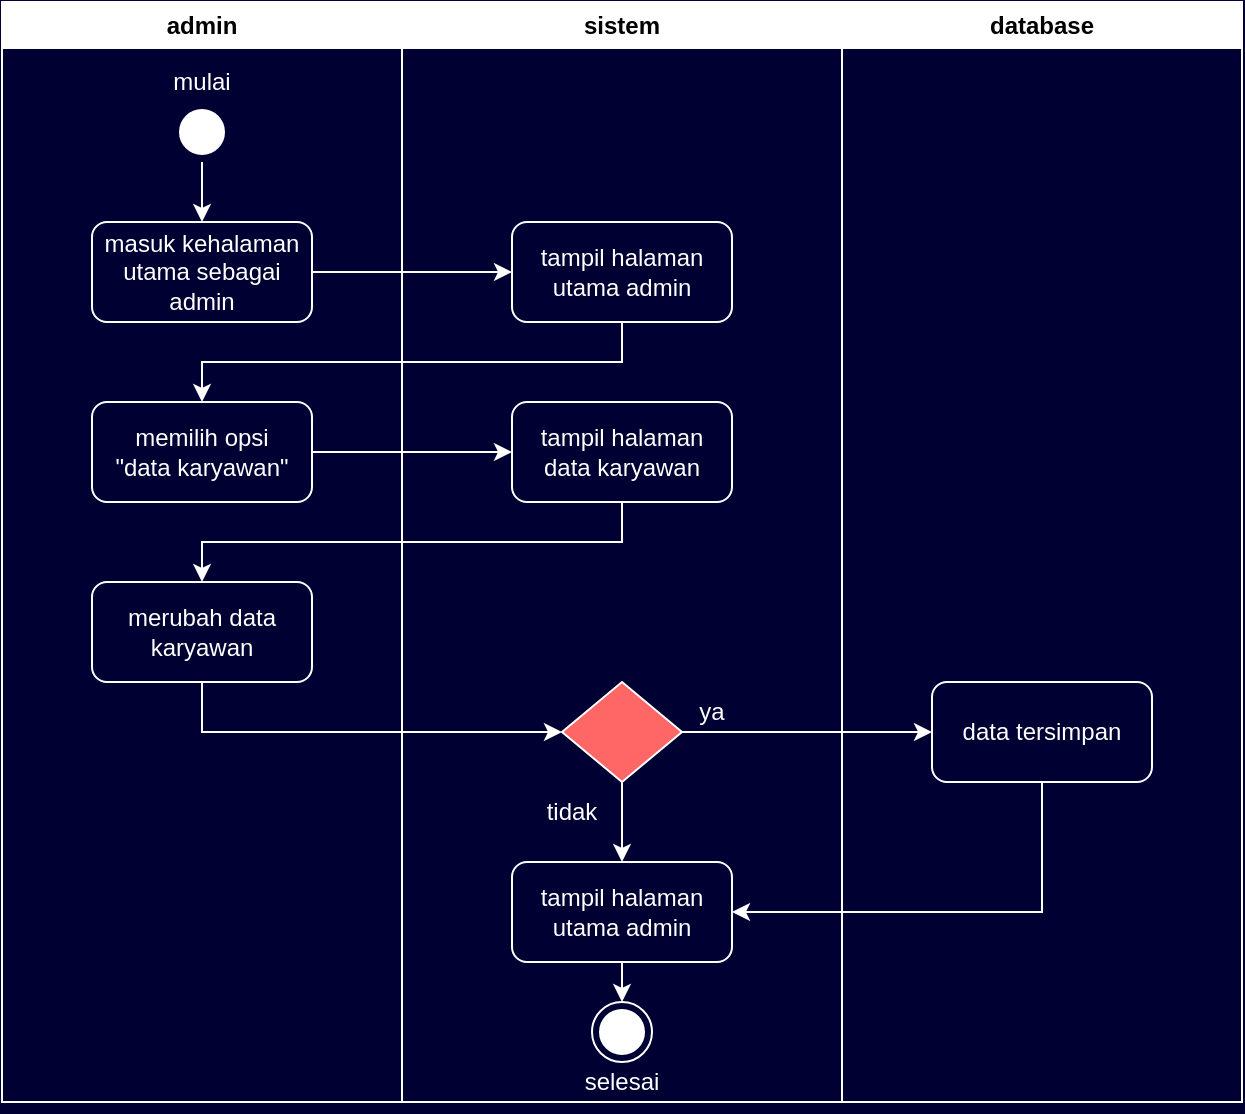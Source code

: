 <mxfile version="24.6.4" type="github">
  <diagram name="Page-1" id="_KQAKpd0hex_Py6dj3ck">
    <mxGraphModel dx="832" dy="491" grid="1" gridSize="10" guides="1" tooltips="1" connect="1" arrows="1" fold="1" page="1" pageScale="1" pageWidth="850" pageHeight="1100" background="#000033" math="0" shadow="0">
      <root>
        <mxCell id="0" />
        <mxCell id="1" parent="0" />
        <mxCell id="sQbAeRFy32RJSF6Tizpu-1" value="admin" style="swimlane;whiteSpace=wrap;html=1;strokeColor=#FFFFFF;" parent="1" vertex="1">
          <mxGeometry x="110" y="270" width="200" height="550" as="geometry" />
        </mxCell>
        <mxCell id="sQbAeRFy32RJSF6Tizpu-18" style="edgeStyle=orthogonalEdgeStyle;rounded=0;orthogonalLoop=1;jettySize=auto;html=1;exitX=0.5;exitY=1;exitDx=0;exitDy=0;entryX=0.5;entryY=0;entryDx=0;entryDy=0;strokeColor=#FFFFFF;" parent="sQbAeRFy32RJSF6Tizpu-1" source="sQbAeRFy32RJSF6Tizpu-5" target="sQbAeRFy32RJSF6Tizpu-7" edge="1">
          <mxGeometry relative="1" as="geometry" />
        </mxCell>
        <mxCell id="sQbAeRFy32RJSF6Tizpu-5" value="" style="ellipse;html=1;shape=startState;fillColor=#FFFFFF;strokeColor=#FFFFFF;" parent="sQbAeRFy32RJSF6Tizpu-1" vertex="1">
          <mxGeometry x="85" y="50" width="30" height="30" as="geometry" />
        </mxCell>
        <mxCell id="sQbAeRFy32RJSF6Tizpu-7" value="&lt;font color=&quot;#ffffff&quot;&gt;masuk kehalaman utama sebagai admin&lt;/font&gt;" style="html=1;whiteSpace=wrap;fillColor=none;strokeColor=#FFFFFF;rounded=1;" parent="sQbAeRFy32RJSF6Tizpu-1" vertex="1">
          <mxGeometry x="45" y="110" width="110" height="50" as="geometry" />
        </mxCell>
        <mxCell id="sQbAeRFy32RJSF6Tizpu-10" value="&lt;font color=&quot;#ffffff&quot;&gt;memilih opsi&lt;/font&gt;&lt;div&gt;&lt;font color=&quot;#ffffff&quot;&gt;&quot;data karyawan&quot;&lt;/font&gt;&lt;/div&gt;" style="html=1;whiteSpace=wrap;fillColor=none;strokeColor=#FFFFFF;rounded=1;" parent="sQbAeRFy32RJSF6Tizpu-1" vertex="1">
          <mxGeometry x="45" y="200" width="110" height="50" as="geometry" />
        </mxCell>
        <mxCell id="H1fWdGWNcTyqZF_AgVFX-2" value="&lt;font color=&quot;#ffffff&quot;&gt;merubah data karyawan&lt;/font&gt;" style="html=1;whiteSpace=wrap;fillColor=none;strokeColor=#FFFFFF;rounded=1;" vertex="1" parent="sQbAeRFy32RJSF6Tizpu-1">
          <mxGeometry x="45" y="290" width="110" height="50" as="geometry" />
        </mxCell>
        <mxCell id="H1fWdGWNcTyqZF_AgVFX-4" value="&lt;font color=&quot;#ffffff&quot;&gt;mulai&lt;/font&gt;" style="text;html=1;align=center;verticalAlign=middle;whiteSpace=wrap;rounded=0;" vertex="1" parent="sQbAeRFy32RJSF6Tizpu-1">
          <mxGeometry x="70" y="25" width="60" height="30" as="geometry" />
        </mxCell>
        <mxCell id="sQbAeRFy32RJSF6Tizpu-2" value="sistem" style="swimlane;whiteSpace=wrap;html=1;strokeColor=#FFFFFF;" parent="1" vertex="1">
          <mxGeometry x="310" y="270" width="220" height="550" as="geometry" />
        </mxCell>
        <mxCell id="sQbAeRFy32RJSF6Tizpu-4" value="" style="ellipse;html=1;shape=endState;fillColor=#FFFFFF;strokeColor=#FFFFFF;" parent="sQbAeRFy32RJSF6Tizpu-2" vertex="1">
          <mxGeometry x="95" y="500" width="30" height="30" as="geometry" />
        </mxCell>
        <mxCell id="sQbAeRFy32RJSF6Tizpu-9" value="&lt;font color=&quot;#ffffff&quot;&gt;tampil halaman utama admin&lt;/font&gt;" style="html=1;whiteSpace=wrap;fillColor=none;strokeColor=#FFFFFF;rounded=1;" parent="sQbAeRFy32RJSF6Tizpu-2" vertex="1">
          <mxGeometry x="55" y="110" width="110" height="50" as="geometry" />
        </mxCell>
        <mxCell id="sQbAeRFy32RJSF6Tizpu-12" value="&lt;font color=&quot;#ffffff&quot;&gt;tampil halaman data karyawan&lt;/font&gt;" style="html=1;whiteSpace=wrap;fillColor=none;strokeColor=#FFFFFF;rounded=1;" parent="sQbAeRFy32RJSF6Tizpu-2" vertex="1">
          <mxGeometry x="55" y="200" width="110" height="50" as="geometry" />
        </mxCell>
        <mxCell id="sQbAeRFy32RJSF6Tizpu-24" style="edgeStyle=orthogonalEdgeStyle;rounded=0;orthogonalLoop=1;jettySize=auto;html=1;exitX=0.5;exitY=1;exitDx=0;exitDy=0;entryX=0.5;entryY=0;entryDx=0;entryDy=0;strokeColor=#FFFFFF;" parent="sQbAeRFy32RJSF6Tizpu-2" source="H1fWdGWNcTyqZF_AgVFX-1" target="sQbAeRFy32RJSF6Tizpu-17" edge="1">
          <mxGeometry relative="1" as="geometry">
            <mxPoint x="110" y="365" as="sourcePoint" />
          </mxGeometry>
        </mxCell>
        <mxCell id="sQbAeRFy32RJSF6Tizpu-27" style="edgeStyle=orthogonalEdgeStyle;rounded=0;orthogonalLoop=1;jettySize=auto;html=1;exitX=0.5;exitY=1;exitDx=0;exitDy=0;entryX=0.5;entryY=0;entryDx=0;entryDy=0;strokeColor=#FFFFFF;" parent="sQbAeRFy32RJSF6Tizpu-2" source="sQbAeRFy32RJSF6Tizpu-17" target="sQbAeRFy32RJSF6Tizpu-4" edge="1">
          <mxGeometry relative="1" as="geometry" />
        </mxCell>
        <mxCell id="sQbAeRFy32RJSF6Tizpu-17" value="&lt;font color=&quot;#ffffff&quot;&gt;tampil halaman utama admin&lt;/font&gt;" style="html=1;whiteSpace=wrap;fillColor=none;strokeColor=#FFFFFF;rounded=1;" parent="sQbAeRFy32RJSF6Tizpu-2" vertex="1">
          <mxGeometry x="55" y="430" width="110" height="50" as="geometry" />
        </mxCell>
        <mxCell id="sQbAeRFy32RJSF6Tizpu-28" value="&lt;font color=&quot;#ffffff&quot;&gt;ya&lt;/font&gt;" style="text;html=1;align=center;verticalAlign=middle;whiteSpace=wrap;rounded=0;" parent="sQbAeRFy32RJSF6Tizpu-2" vertex="1">
          <mxGeometry x="125" y="340" width="60" height="30" as="geometry" />
        </mxCell>
        <mxCell id="sQbAeRFy32RJSF6Tizpu-29" value="&lt;font color=&quot;#ffffff&quot;&gt;tidak&lt;/font&gt;" style="text;html=1;align=center;verticalAlign=middle;whiteSpace=wrap;rounded=0;" parent="sQbAeRFy32RJSF6Tizpu-2" vertex="1">
          <mxGeometry x="55" y="390" width="60" height="30" as="geometry" />
        </mxCell>
        <mxCell id="H1fWdGWNcTyqZF_AgVFX-1" value="" style="rhombus;whiteSpace=wrap;html=1;strokeColor=#FFFFFF;fillColor=#FF6666;" vertex="1" parent="sQbAeRFy32RJSF6Tizpu-2">
          <mxGeometry x="80" y="340" width="60" height="50" as="geometry" />
        </mxCell>
        <mxCell id="H1fWdGWNcTyqZF_AgVFX-5" value="&lt;font color=&quot;#ffffff&quot;&gt;selesai&lt;/font&gt;" style="text;html=1;align=center;verticalAlign=middle;whiteSpace=wrap;rounded=0;" vertex="1" parent="sQbAeRFy32RJSF6Tizpu-2">
          <mxGeometry x="80" y="525" width="60" height="30" as="geometry" />
        </mxCell>
        <mxCell id="sQbAeRFy32RJSF6Tizpu-3" value="database" style="swimlane;whiteSpace=wrap;html=1;strokeColor=#FFFFFF;startSize=23;" parent="1" vertex="1">
          <mxGeometry x="530" y="270" width="200" height="550" as="geometry">
            <mxRectangle x="510" y="270" width="140" height="30" as="alternateBounds" />
          </mxGeometry>
        </mxCell>
        <mxCell id="sQbAeRFy32RJSF6Tizpu-15" value="&lt;font color=&quot;#ffffff&quot;&gt;data tersimpan&lt;/font&gt;" style="html=1;whiteSpace=wrap;fillColor=none;strokeColor=#FFFFFF;rounded=1;" parent="sQbAeRFy32RJSF6Tizpu-3" vertex="1">
          <mxGeometry x="45" y="340" width="110" height="50" as="geometry" />
        </mxCell>
        <mxCell id="sQbAeRFy32RJSF6Tizpu-19" style="edgeStyle=orthogonalEdgeStyle;rounded=0;orthogonalLoop=1;jettySize=auto;html=1;exitX=1;exitY=0.5;exitDx=0;exitDy=0;entryX=0;entryY=0.5;entryDx=0;entryDy=0;strokeColor=#FFFFFF;" parent="1" source="sQbAeRFy32RJSF6Tizpu-7" target="sQbAeRFy32RJSF6Tizpu-9" edge="1">
          <mxGeometry relative="1" as="geometry" />
        </mxCell>
        <mxCell id="sQbAeRFy32RJSF6Tizpu-20" style="edgeStyle=orthogonalEdgeStyle;rounded=0;orthogonalLoop=1;jettySize=auto;html=1;exitX=0.5;exitY=1;exitDx=0;exitDy=0;entryX=0.5;entryY=0;entryDx=0;entryDy=0;strokeColor=#FFFFFF;" parent="1" source="sQbAeRFy32RJSF6Tizpu-9" target="sQbAeRFy32RJSF6Tizpu-10" edge="1">
          <mxGeometry relative="1" as="geometry" />
        </mxCell>
        <mxCell id="sQbAeRFy32RJSF6Tizpu-21" style="edgeStyle=orthogonalEdgeStyle;rounded=0;orthogonalLoop=1;jettySize=auto;html=1;exitX=1;exitY=0.5;exitDx=0;exitDy=0;entryX=0;entryY=0.5;entryDx=0;entryDy=0;strokeColor=#FFFFFF;" parent="1" source="sQbAeRFy32RJSF6Tizpu-10" target="sQbAeRFy32RJSF6Tizpu-12" edge="1">
          <mxGeometry relative="1" as="geometry" />
        </mxCell>
        <mxCell id="sQbAeRFy32RJSF6Tizpu-23" style="edgeStyle=orthogonalEdgeStyle;rounded=0;orthogonalLoop=1;jettySize=auto;html=1;entryX=0;entryY=0.5;entryDx=0;entryDy=0;strokeColor=#FFFFFF;exitX=1;exitY=0.5;exitDx=0;exitDy=0;" parent="1" source="H1fWdGWNcTyqZF_AgVFX-1" target="sQbAeRFy32RJSF6Tizpu-15" edge="1">
          <mxGeometry relative="1" as="geometry">
            <mxPoint x="460" y="620" as="sourcePoint" />
          </mxGeometry>
        </mxCell>
        <mxCell id="sQbAeRFy32RJSF6Tizpu-25" style="edgeStyle=orthogonalEdgeStyle;rounded=0;orthogonalLoop=1;jettySize=auto;html=1;exitX=0.5;exitY=1;exitDx=0;exitDy=0;entryX=1;entryY=0.5;entryDx=0;entryDy=0;strokeColor=#FFFFFF;" parent="1" source="sQbAeRFy32RJSF6Tizpu-15" target="sQbAeRFy32RJSF6Tizpu-17" edge="1">
          <mxGeometry relative="1" as="geometry" />
        </mxCell>
        <mxCell id="sQbAeRFy32RJSF6Tizpu-22" style="edgeStyle=orthogonalEdgeStyle;rounded=0;orthogonalLoop=1;jettySize=auto;html=1;exitX=0.5;exitY=1;exitDx=0;exitDy=0;entryX=0.5;entryY=0;entryDx=0;entryDy=0;strokeColor=#FFFFFF;" parent="1" source="sQbAeRFy32RJSF6Tizpu-12" target="H1fWdGWNcTyqZF_AgVFX-2" edge="1">
          <mxGeometry relative="1" as="geometry">
            <mxPoint x="420" y="555" as="targetPoint" />
          </mxGeometry>
        </mxCell>
        <mxCell id="H1fWdGWNcTyqZF_AgVFX-3" style="edgeStyle=orthogonalEdgeStyle;rounded=0;orthogonalLoop=1;jettySize=auto;html=1;exitX=0.5;exitY=1;exitDx=0;exitDy=0;entryX=0;entryY=0.5;entryDx=0;entryDy=0;strokeColor=#FFFFFF;" edge="1" parent="1" source="H1fWdGWNcTyqZF_AgVFX-2" target="H1fWdGWNcTyqZF_AgVFX-1">
          <mxGeometry relative="1" as="geometry" />
        </mxCell>
      </root>
    </mxGraphModel>
  </diagram>
</mxfile>

